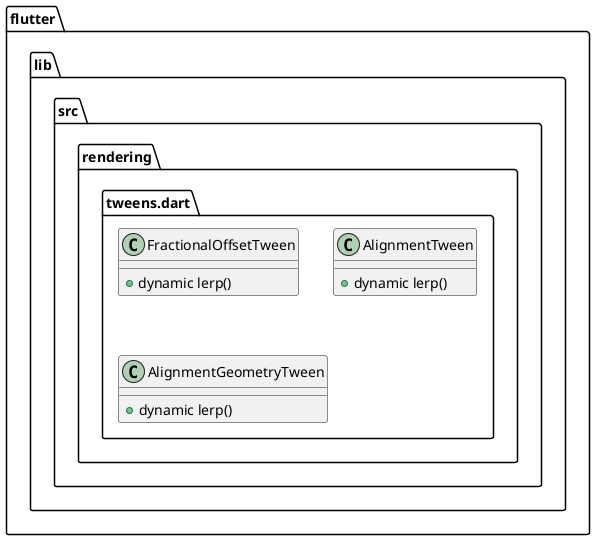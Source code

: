 @startuml
set namespaceSeparator ::

class "flutter::lib::src::rendering::tweens.dart::FractionalOffsetTween" {
  +dynamic lerp()
}

class "flutter::lib::src::rendering::tweens.dart::AlignmentTween" {
  +dynamic lerp()
}

class "flutter::lib::src::rendering::tweens.dart::AlignmentGeometryTween" {
  +dynamic lerp()
}


@enduml